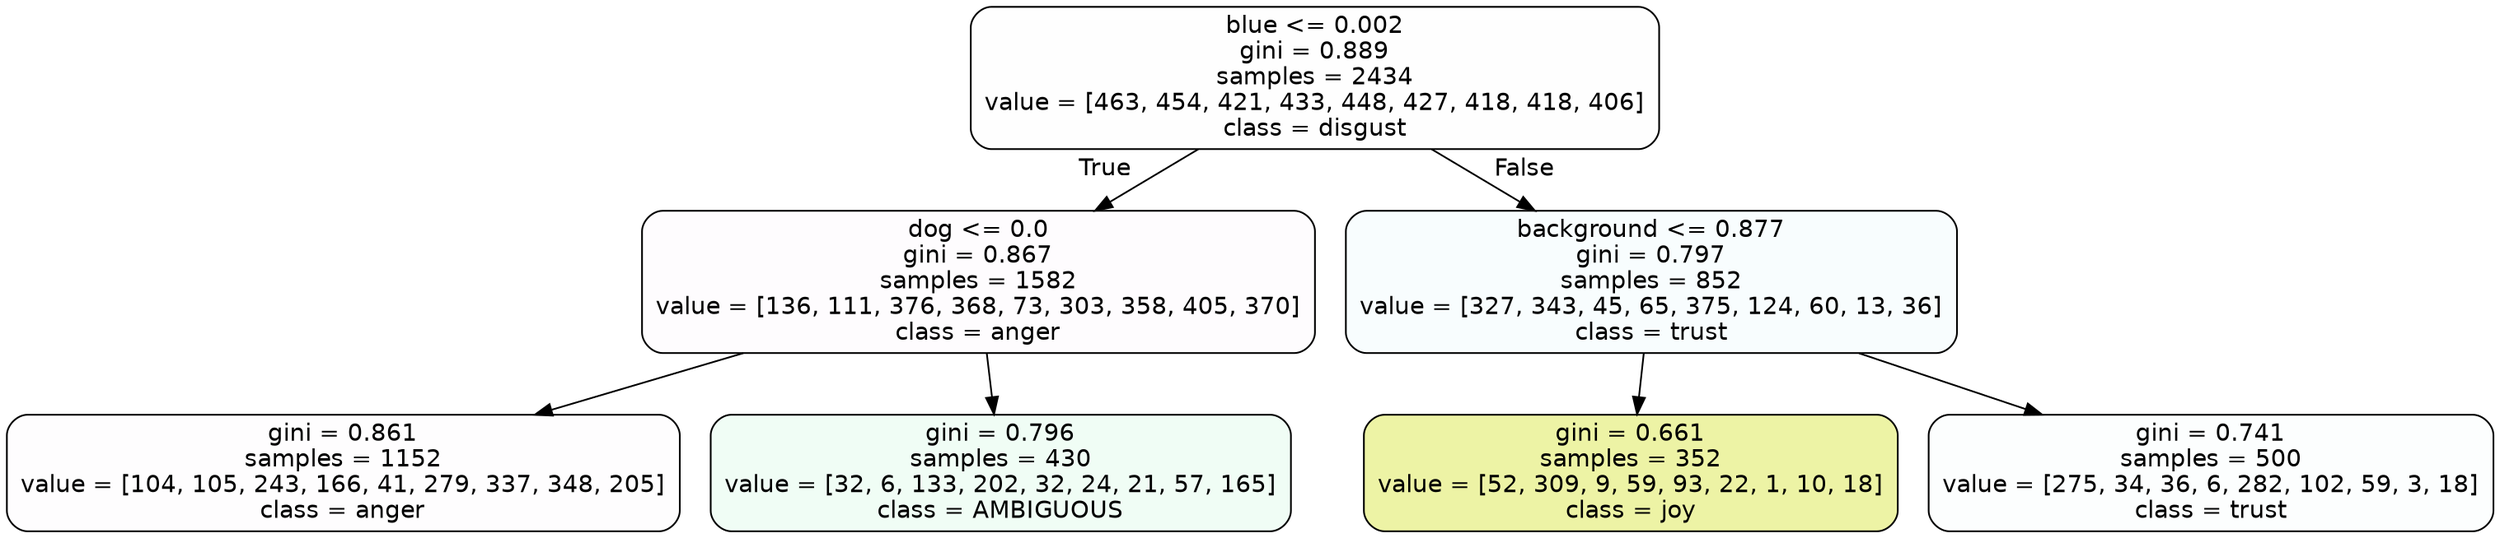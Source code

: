 digraph Tree {
node [shape=box, style="filled, rounded", color="black", fontname=helvetica] ;
edge [fontname=helvetica] ;
0 [label="blue <= 0.002\ngini = 0.889\nsamples = 2434\nvalue = [463, 454, 421, 433, 448, 427, 418, 418, 406]\nclass = disgust", fillcolor="#e5813901"] ;
1 [label="dog <= 0.0\ngini = 0.867\nsamples = 1582\nvalue = [136, 111, 376, 368, 73, 303, 358, 405, 370]\nclass = anger", fillcolor="#e539d703"] ;
0 -> 1 [labeldistance=2.5, labelangle=45, headlabel="True"] ;
2 [label="gini = 0.861\nsamples = 1152\nvalue = [104, 105, 243, 166, 41, 279, 337, 348, 205]\nclass = anger", fillcolor="#e539d702"] ;
1 -> 2 ;
3 [label="gini = 0.796\nsamples = 430\nvalue = [32, 6, 133, 202, 32, 24, 21, 57, 165]\nclass = AMBIGUOUS", fillcolor="#39e58113"] ;
1 -> 3 ;
4 [label="background <= 0.877\ngini = 0.797\nsamples = 852\nvalue = [327, 343, 45, 65, 375, 124, 60, 13, 36]\nclass = trust", fillcolor="#39d7e508"] ;
0 -> 4 [labeldistance=2.5, labelangle=-45, headlabel="False"] ;
5 [label="gini = 0.661\nsamples = 352\nvalue = [52, 309, 9, 59, 93, 22, 1, 10, 18]\nclass = joy", fillcolor="#d7e53973"] ;
4 -> 5 ;
6 [label="gini = 0.741\nsamples = 500\nvalue = [275, 34, 36, 6, 282, 102, 59, 3, 18]\nclass = trust", fillcolor="#39d7e503"] ;
4 -> 6 ;
}